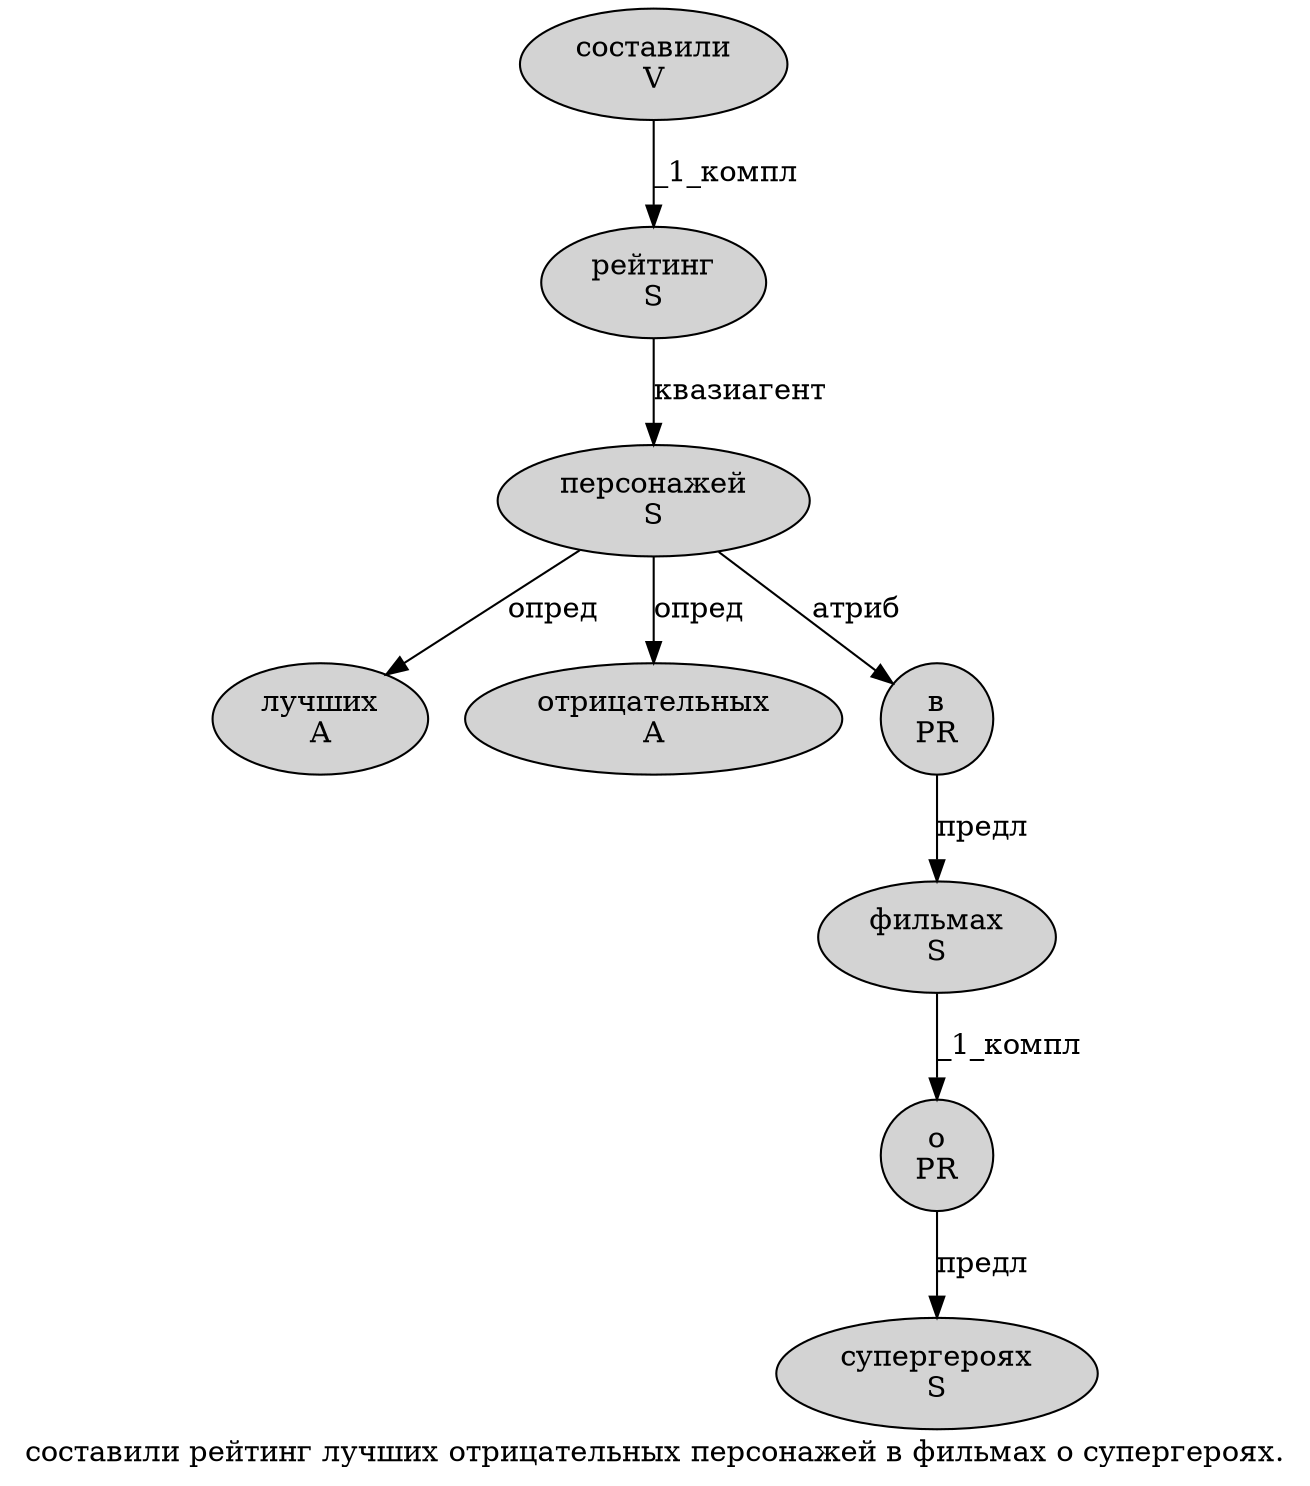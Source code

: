 digraph SENTENCE_1550 {
	graph [label="составили рейтинг лучших отрицательных персонажей в фильмах о супергероях."]
	node [style=filled]
		0 [label="составили
V" color="" fillcolor=lightgray penwidth=1 shape=ellipse]
		1 [label="рейтинг
S" color="" fillcolor=lightgray penwidth=1 shape=ellipse]
		2 [label="лучших
A" color="" fillcolor=lightgray penwidth=1 shape=ellipse]
		3 [label="отрицательных
A" color="" fillcolor=lightgray penwidth=1 shape=ellipse]
		4 [label="персонажей
S" color="" fillcolor=lightgray penwidth=1 shape=ellipse]
		5 [label="в
PR" color="" fillcolor=lightgray penwidth=1 shape=ellipse]
		6 [label="фильмах
S" color="" fillcolor=lightgray penwidth=1 shape=ellipse]
		7 [label="о
PR" color="" fillcolor=lightgray penwidth=1 shape=ellipse]
		8 [label="супергероях
S" color="" fillcolor=lightgray penwidth=1 shape=ellipse]
			0 -> 1 [label="_1_компл"]
			7 -> 8 [label="предл"]
			4 -> 2 [label="опред"]
			4 -> 3 [label="опред"]
			4 -> 5 [label="атриб"]
			1 -> 4 [label="квазиагент"]
			5 -> 6 [label="предл"]
			6 -> 7 [label="_1_компл"]
}